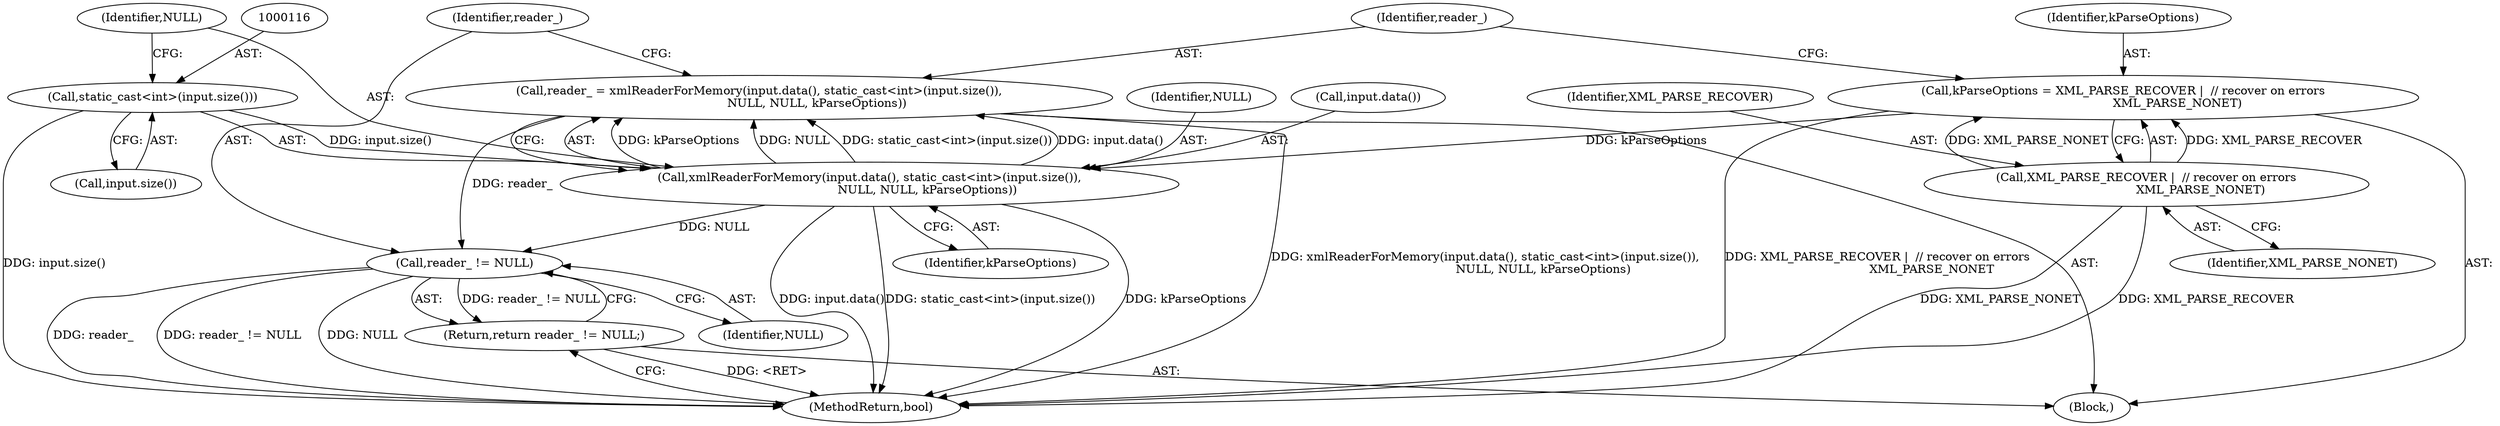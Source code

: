 digraph "0_Chrome_ce1446c00f0fd8f5a3b00727421be2124cb7370f@API" {
"1000122" [label="(Call,reader_ != NULL)"];
"1000111" [label="(Call,reader_ = xmlReaderForMemory(input.data(), static_cast<int>(input.size()),\n                               NULL, NULL, kParseOptions))"];
"1000113" [label="(Call,xmlReaderForMemory(input.data(), static_cast<int>(input.size()),\n                               NULL, NULL, kParseOptions))"];
"1000115" [label="(Call,static_cast<int>(input.size()))"];
"1000106" [label="(Call,kParseOptions = XML_PARSE_RECOVER |  // recover on errors\n                             XML_PARSE_NONET)"];
"1000108" [label="(Call,XML_PARSE_RECOVER |  // recover on errors\n                             XML_PARSE_NONET)"];
"1000121" [label="(Return,return reader_ != NULL;)"];
"1000112" [label="(Identifier,reader_)"];
"1000110" [label="(Identifier,XML_PARSE_NONET)"];
"1000119" [label="(Identifier,NULL)"];
"1000117" [label="(Call,input.size())"];
"1000109" [label="(Identifier,XML_PARSE_RECOVER)"];
"1000122" [label="(Call,reader_ != NULL)"];
"1000113" [label="(Call,xmlReaderForMemory(input.data(), static_cast<int>(input.size()),\n                               NULL, NULL, kParseOptions))"];
"1000120" [label="(Identifier,kParseOptions)"];
"1000108" [label="(Call,XML_PARSE_RECOVER |  // recover on errors\n                             XML_PARSE_NONET)"];
"1000125" [label="(MethodReturn,bool)"];
"1000104" [label="(Block,)"];
"1000107" [label="(Identifier,kParseOptions)"];
"1000118" [label="(Identifier,NULL)"];
"1000115" [label="(Call,static_cast<int>(input.size()))"];
"1000121" [label="(Return,return reader_ != NULL;)"];
"1000114" [label="(Call,input.data())"];
"1000106" [label="(Call,kParseOptions = XML_PARSE_RECOVER |  // recover on errors\n                             XML_PARSE_NONET)"];
"1000123" [label="(Identifier,reader_)"];
"1000124" [label="(Identifier,NULL)"];
"1000111" [label="(Call,reader_ = xmlReaderForMemory(input.data(), static_cast<int>(input.size()),\n                               NULL, NULL, kParseOptions))"];
"1000122" -> "1000121"  [label="AST: "];
"1000122" -> "1000124"  [label="CFG: "];
"1000123" -> "1000122"  [label="AST: "];
"1000124" -> "1000122"  [label="AST: "];
"1000121" -> "1000122"  [label="CFG: "];
"1000122" -> "1000125"  [label="DDG: reader_"];
"1000122" -> "1000125"  [label="DDG: reader_ != NULL"];
"1000122" -> "1000125"  [label="DDG: NULL"];
"1000122" -> "1000121"  [label="DDG: reader_ != NULL"];
"1000111" -> "1000122"  [label="DDG: reader_"];
"1000113" -> "1000122"  [label="DDG: NULL"];
"1000111" -> "1000104"  [label="AST: "];
"1000111" -> "1000113"  [label="CFG: "];
"1000112" -> "1000111"  [label="AST: "];
"1000113" -> "1000111"  [label="AST: "];
"1000123" -> "1000111"  [label="CFG: "];
"1000111" -> "1000125"  [label="DDG: xmlReaderForMemory(input.data(), static_cast<int>(input.size()),\n                               NULL, NULL, kParseOptions)"];
"1000113" -> "1000111"  [label="DDG: kParseOptions"];
"1000113" -> "1000111"  [label="DDG: NULL"];
"1000113" -> "1000111"  [label="DDG: static_cast<int>(input.size())"];
"1000113" -> "1000111"  [label="DDG: input.data()"];
"1000113" -> "1000120"  [label="CFG: "];
"1000114" -> "1000113"  [label="AST: "];
"1000115" -> "1000113"  [label="AST: "];
"1000118" -> "1000113"  [label="AST: "];
"1000119" -> "1000113"  [label="AST: "];
"1000120" -> "1000113"  [label="AST: "];
"1000113" -> "1000125"  [label="DDG: input.data()"];
"1000113" -> "1000125"  [label="DDG: static_cast<int>(input.size())"];
"1000113" -> "1000125"  [label="DDG: kParseOptions"];
"1000115" -> "1000113"  [label="DDG: input.size()"];
"1000106" -> "1000113"  [label="DDG: kParseOptions"];
"1000115" -> "1000117"  [label="CFG: "];
"1000116" -> "1000115"  [label="AST: "];
"1000117" -> "1000115"  [label="AST: "];
"1000118" -> "1000115"  [label="CFG: "];
"1000115" -> "1000125"  [label="DDG: input.size()"];
"1000106" -> "1000104"  [label="AST: "];
"1000106" -> "1000108"  [label="CFG: "];
"1000107" -> "1000106"  [label="AST: "];
"1000108" -> "1000106"  [label="AST: "];
"1000112" -> "1000106"  [label="CFG: "];
"1000106" -> "1000125"  [label="DDG: XML_PARSE_RECOVER |  // recover on errors\n                             XML_PARSE_NONET"];
"1000108" -> "1000106"  [label="DDG: XML_PARSE_RECOVER"];
"1000108" -> "1000106"  [label="DDG: XML_PARSE_NONET"];
"1000108" -> "1000110"  [label="CFG: "];
"1000109" -> "1000108"  [label="AST: "];
"1000110" -> "1000108"  [label="AST: "];
"1000108" -> "1000125"  [label="DDG: XML_PARSE_NONET"];
"1000108" -> "1000125"  [label="DDG: XML_PARSE_RECOVER"];
"1000121" -> "1000104"  [label="AST: "];
"1000125" -> "1000121"  [label="CFG: "];
"1000121" -> "1000125"  [label="DDG: <RET>"];
}
